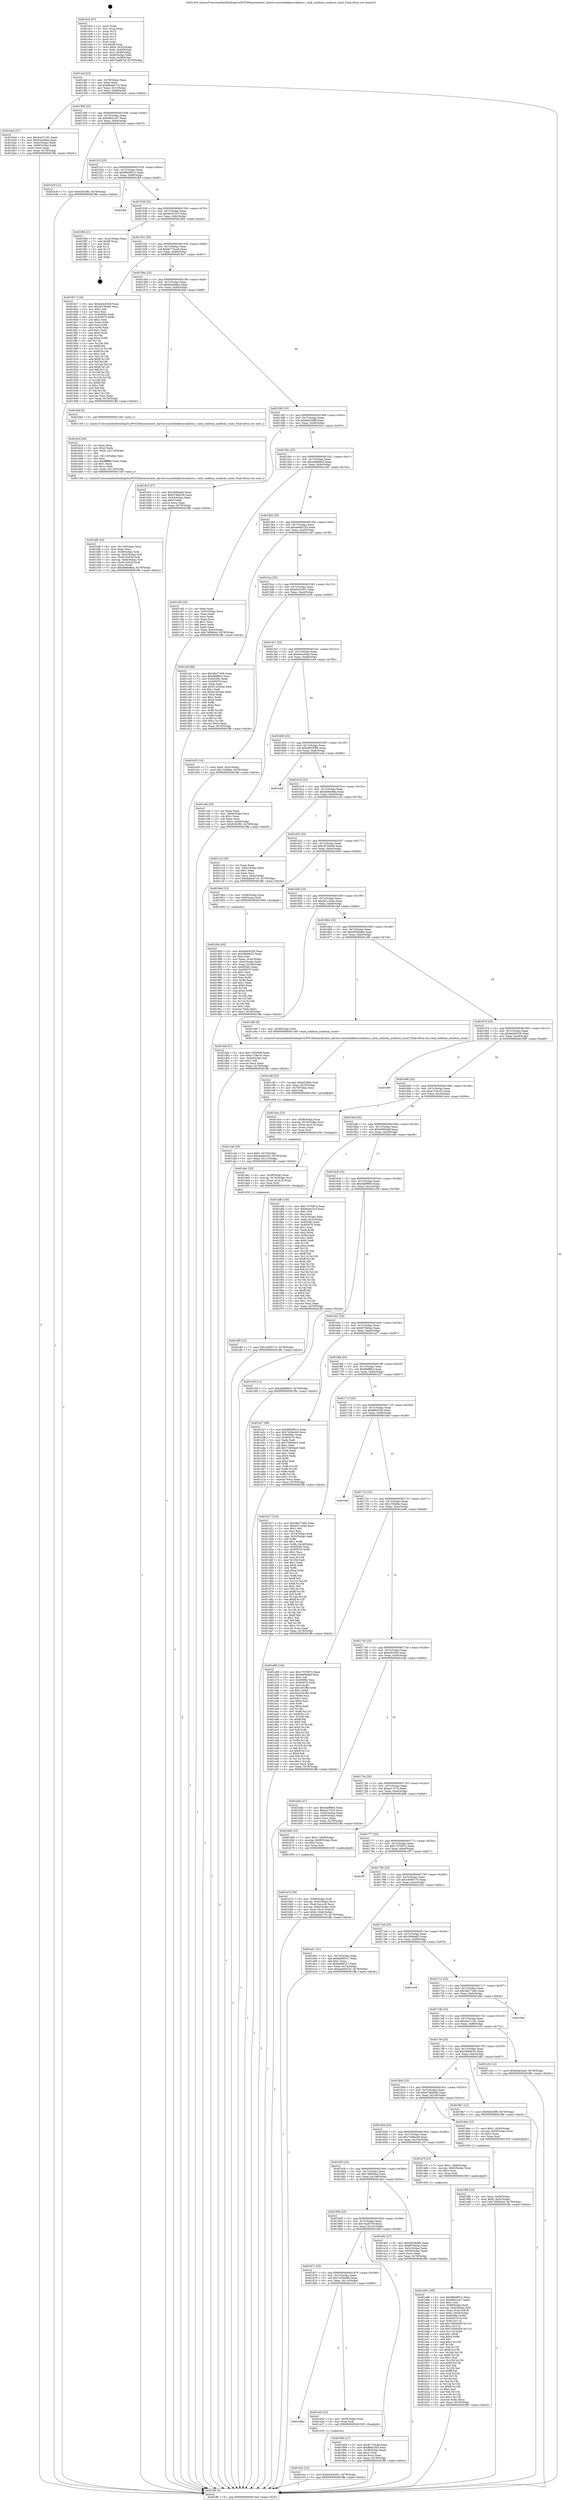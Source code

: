 digraph "0x4014c0" {
  label = "0x4014c0 (/mnt/c/Users/mathe/Desktop/tcc/POCII/binaries/extr_darwin-xnuosfmkkerncoalition.c_task_coalition_nonfocal_count_Final-ollvm.out::main(0))"
  labelloc = "t"
  node[shape=record]

  Entry [label="",width=0.3,height=0.3,shape=circle,fillcolor=black,style=filled]
  "0x4014ef" [label="{
     0x4014ef [23]\l
     | [instrs]\l
     &nbsp;&nbsp;0x4014ef \<+3\>: mov -0x78(%rbp),%eax\l
     &nbsp;&nbsp;0x4014f2 \<+2\>: mov %eax,%ecx\l
     &nbsp;&nbsp;0x4014f4 \<+6\>: sub $0x8aba4716,%ecx\l
     &nbsp;&nbsp;0x4014fa \<+3\>: mov %eax,-0x7c(%rbp)\l
     &nbsp;&nbsp;0x4014fd \<+3\>: mov %ecx,-0x80(%rbp)\l
     &nbsp;&nbsp;0x401500 \<+6\>: je 0000000000401ba4 \<main+0x6e4\>\l
  }"]
  "0x401ba4" [label="{
     0x401ba4 [27]\l
     | [instrs]\l
     &nbsp;&nbsp;0x401ba4 \<+5\>: mov $0x4ae71181,%eax\l
     &nbsp;&nbsp;0x401ba9 \<+5\>: mov $0x9cec8dae,%ecx\l
     &nbsp;&nbsp;0x401bae \<+3\>: mov -0x6c(%rbp),%edx\l
     &nbsp;&nbsp;0x401bb1 \<+3\>: cmp -0x68(%rbp),%edx\l
     &nbsp;&nbsp;0x401bb4 \<+3\>: cmovl %ecx,%eax\l
     &nbsp;&nbsp;0x401bb7 \<+3\>: mov %eax,-0x78(%rbp)\l
     &nbsp;&nbsp;0x401bba \<+5\>: jmp 0000000000401ffe \<main+0xb3e\>\l
  }"]
  "0x401506" [label="{
     0x401506 [25]\l
     | [instrs]\l
     &nbsp;&nbsp;0x401506 \<+5\>: jmp 000000000040150b \<main+0x4b\>\l
     &nbsp;&nbsp;0x40150b \<+3\>: mov -0x7c(%rbp),%eax\l
     &nbsp;&nbsp;0x40150e \<+5\>: sub $0x8f441ee7,%eax\l
     &nbsp;&nbsp;0x401513 \<+6\>: mov %eax,-0x84(%rbp)\l
     &nbsp;&nbsp;0x401519 \<+6\>: je 0000000000401b3f \<main+0x67f\>\l
  }"]
  Exit [label="",width=0.3,height=0.3,shape=circle,fillcolor=black,style=filled,peripheries=2]
  "0x401b3f" [label="{
     0x401b3f [12]\l
     | [instrs]\l
     &nbsp;&nbsp;0x401b3f \<+7\>: movl $0x6281f83,-0x78(%rbp)\l
     &nbsp;&nbsp;0x401b46 \<+5\>: jmp 0000000000401ffe \<main+0xb3e\>\l
  }"]
  "0x40151f" [label="{
     0x40151f [25]\l
     | [instrs]\l
     &nbsp;&nbsp;0x40151f \<+5\>: jmp 0000000000401524 \<main+0x64\>\l
     &nbsp;&nbsp;0x401524 \<+3\>: mov -0x7c(%rbp),%eax\l
     &nbsp;&nbsp;0x401527 \<+5\>: sub $0x99e0601c,%eax\l
     &nbsp;&nbsp;0x40152c \<+6\>: mov %eax,-0x88(%rbp)\l
     &nbsp;&nbsp;0x401532 \<+6\>: je 0000000000401fb5 \<main+0xaf5\>\l
  }"]
  "0x401e2c" [label="{
     0x401e2c [12]\l
     | [instrs]\l
     &nbsp;&nbsp;0x401e2c \<+7\>: movl $0xb043c951,-0x78(%rbp)\l
     &nbsp;&nbsp;0x401e33 \<+5\>: jmp 0000000000401ffe \<main+0xb3e\>\l
  }"]
  "0x401fb5" [label="{
     0x401fb5\l
  }", style=dashed]
  "0x401538" [label="{
     0x401538 [25]\l
     | [instrs]\l
     &nbsp;&nbsp;0x401538 \<+5\>: jmp 000000000040153d \<main+0x7d\>\l
     &nbsp;&nbsp;0x40153d \<+3\>: mov -0x7c(%rbp),%eax\l
     &nbsp;&nbsp;0x401540 \<+5\>: sub $0x9ac615c3,%eax\l
     &nbsp;&nbsp;0x401545 \<+6\>: mov %eax,-0x8c(%rbp)\l
     &nbsp;&nbsp;0x40154b \<+6\>: je 0000000000401f84 \<main+0xac4\>\l
  }"]
  "0x40188a" [label="{
     0x40188a\l
  }", style=dashed]
  "0x401f84" [label="{
     0x401f84 [21]\l
     | [instrs]\l
     &nbsp;&nbsp;0x401f84 \<+3\>: mov -0x2c(%rbp),%eax\l
     &nbsp;&nbsp;0x401f87 \<+7\>: add $0xf8,%rsp\l
     &nbsp;&nbsp;0x401f8e \<+1\>: pop %rbx\l
     &nbsp;&nbsp;0x401f8f \<+2\>: pop %r12\l
     &nbsp;&nbsp;0x401f91 \<+2\>: pop %r13\l
     &nbsp;&nbsp;0x401f93 \<+2\>: pop %r14\l
     &nbsp;&nbsp;0x401f95 \<+2\>: pop %r15\l
     &nbsp;&nbsp;0x401f97 \<+1\>: pop %rbp\l
     &nbsp;&nbsp;0x401f98 \<+1\>: ret\l
  }"]
  "0x401551" [label="{
     0x401551 [25]\l
     | [instrs]\l
     &nbsp;&nbsp;0x401551 \<+5\>: jmp 0000000000401556 \<main+0x96\>\l
     &nbsp;&nbsp;0x401556 \<+3\>: mov -0x7c(%rbp),%eax\l
     &nbsp;&nbsp;0x401559 \<+5\>: sub $0x9c77bca8,%eax\l
     &nbsp;&nbsp;0x40155e \<+6\>: mov %eax,-0x90(%rbp)\l
     &nbsp;&nbsp;0x401564 \<+6\>: je 00000000004018c7 \<main+0x407\>\l
  }"]
  "0x401e20" [label="{
     0x401e20 [12]\l
     | [instrs]\l
     &nbsp;&nbsp;0x401e20 \<+4\>: mov -0x58(%rbp),%rax\l
     &nbsp;&nbsp;0x401e24 \<+3\>: mov %rax,%rdi\l
     &nbsp;&nbsp;0x401e27 \<+5\>: call 0000000000401030 \<free@plt\>\l
     | [calls]\l
     &nbsp;&nbsp;0x401030 \{1\} (unknown)\l
  }"]
  "0x4018c7" [label="{
     0x4018c7 [134]\l
     | [instrs]\l
     &nbsp;&nbsp;0x4018c7 \<+5\>: mov $0xdedc6328,%eax\l
     &nbsp;&nbsp;0x4018cc \<+5\>: mov $0xc915b0e6,%ecx\l
     &nbsp;&nbsp;0x4018d1 \<+2\>: mov $0x1,%dl\l
     &nbsp;&nbsp;0x4018d3 \<+2\>: xor %esi,%esi\l
     &nbsp;&nbsp;0x4018d5 \<+7\>: mov 0x40506c,%edi\l
     &nbsp;&nbsp;0x4018dc \<+8\>: mov 0x405070,%r8d\l
     &nbsp;&nbsp;0x4018e4 \<+3\>: sub $0x1,%esi\l
     &nbsp;&nbsp;0x4018e7 \<+3\>: mov %edi,%r9d\l
     &nbsp;&nbsp;0x4018ea \<+3\>: add %esi,%r9d\l
     &nbsp;&nbsp;0x4018ed \<+4\>: imul %r9d,%edi\l
     &nbsp;&nbsp;0x4018f1 \<+3\>: and $0x1,%edi\l
     &nbsp;&nbsp;0x4018f4 \<+3\>: cmp $0x0,%edi\l
     &nbsp;&nbsp;0x4018f7 \<+4\>: sete %r10b\l
     &nbsp;&nbsp;0x4018fb \<+4\>: cmp $0xa,%r8d\l
     &nbsp;&nbsp;0x4018ff \<+4\>: setl %r11b\l
     &nbsp;&nbsp;0x401903 \<+3\>: mov %r10b,%bl\l
     &nbsp;&nbsp;0x401906 \<+3\>: xor $0xff,%bl\l
     &nbsp;&nbsp;0x401909 \<+3\>: mov %r11b,%r14b\l
     &nbsp;&nbsp;0x40190c \<+4\>: xor $0xff,%r14b\l
     &nbsp;&nbsp;0x401910 \<+3\>: xor $0x1,%dl\l
     &nbsp;&nbsp;0x401913 \<+3\>: mov %bl,%r15b\l
     &nbsp;&nbsp;0x401916 \<+4\>: and $0xff,%r15b\l
     &nbsp;&nbsp;0x40191a \<+3\>: and %dl,%r10b\l
     &nbsp;&nbsp;0x40191d \<+3\>: mov %r14b,%r12b\l
     &nbsp;&nbsp;0x401920 \<+4\>: and $0xff,%r12b\l
     &nbsp;&nbsp;0x401924 \<+3\>: and %dl,%r11b\l
     &nbsp;&nbsp;0x401927 \<+3\>: or %r10b,%r15b\l
     &nbsp;&nbsp;0x40192a \<+3\>: or %r11b,%r12b\l
     &nbsp;&nbsp;0x40192d \<+3\>: xor %r12b,%r15b\l
     &nbsp;&nbsp;0x401930 \<+3\>: or %r14b,%bl\l
     &nbsp;&nbsp;0x401933 \<+3\>: xor $0xff,%bl\l
     &nbsp;&nbsp;0x401936 \<+3\>: or $0x1,%dl\l
     &nbsp;&nbsp;0x401939 \<+2\>: and %dl,%bl\l
     &nbsp;&nbsp;0x40193b \<+3\>: or %bl,%r15b\l
     &nbsp;&nbsp;0x40193e \<+4\>: test $0x1,%r15b\l
     &nbsp;&nbsp;0x401942 \<+3\>: cmovne %ecx,%eax\l
     &nbsp;&nbsp;0x401945 \<+3\>: mov %eax,-0x78(%rbp)\l
     &nbsp;&nbsp;0x401948 \<+5\>: jmp 0000000000401ffe \<main+0xb3e\>\l
  }"]
  "0x40156a" [label="{
     0x40156a [25]\l
     | [instrs]\l
     &nbsp;&nbsp;0x40156a \<+5\>: jmp 000000000040156f \<main+0xaf\>\l
     &nbsp;&nbsp;0x40156f \<+3\>: mov -0x7c(%rbp),%eax\l
     &nbsp;&nbsp;0x401572 \<+5\>: sub $0x9cec8dae,%eax\l
     &nbsp;&nbsp;0x401577 \<+6\>: mov %eax,-0x94(%rbp)\l
     &nbsp;&nbsp;0x40157d \<+6\>: je 0000000000401bbf \<main+0x6ff\>\l
  }"]
  "0x401df5" [label="{
     0x401df5 [12]\l
     | [instrs]\l
     &nbsp;&nbsp;0x401df5 \<+7\>: movl $0x18595170,-0x78(%rbp)\l
     &nbsp;&nbsp;0x401dfc \<+5\>: jmp 0000000000401ffe \<main+0xb3e\>\l
  }"]
  "0x401bbf" [label="{
     0x401bbf [5]\l
     | [instrs]\l
     &nbsp;&nbsp;0x401bbf \<+5\>: call 0000000000401160 \<next_i\>\l
     | [calls]\l
     &nbsp;&nbsp;0x401160 \{1\} (/mnt/c/Users/mathe/Desktop/tcc/POCII/binaries/extr_darwin-xnuosfmkkerncoalition.c_task_coalition_nonfocal_count_Final-ollvm.out::next_i)\l
  }"]
  "0x401583" [label="{
     0x401583 [25]\l
     | [instrs]\l
     &nbsp;&nbsp;0x401583 \<+5\>: jmp 0000000000401588 \<main+0xc8\>\l
     &nbsp;&nbsp;0x401588 \<+3\>: mov -0x7c(%rbp),%eax\l
     &nbsp;&nbsp;0x40158b \<+5\>: sub $0x9e625f8f,%eax\l
     &nbsp;&nbsp;0x401590 \<+6\>: mov %eax,-0x98(%rbp)\l
     &nbsp;&nbsp;0x401596 \<+6\>: je 00000000004019c3 \<main+0x503\>\l
  }"]
  "0x401de1" [label="{
     0x401de1 [20]\l
     | [instrs]\l
     &nbsp;&nbsp;0x401de1 \<+4\>: mov -0x58(%rbp),%rax\l
     &nbsp;&nbsp;0x401de5 \<+4\>: movslq -0x74(%rbp),%rcx\l
     &nbsp;&nbsp;0x401de9 \<+4\>: mov (%rax,%rcx,8),%rax\l
     &nbsp;&nbsp;0x401ded \<+3\>: mov %rax,%rdi\l
     &nbsp;&nbsp;0x401df0 \<+5\>: call 0000000000401030 \<free@plt\>\l
     | [calls]\l
     &nbsp;&nbsp;0x401030 \{1\} (unknown)\l
  }"]
  "0x4019c3" [label="{
     0x4019c3 [27]\l
     | [instrs]\l
     &nbsp;&nbsp;0x4019c3 \<+5\>: mov $0x3006eef3,%eax\l
     &nbsp;&nbsp;0x4019c8 \<+5\>: mov $0x67dbd53b,%ecx\l
     &nbsp;&nbsp;0x4019cd \<+3\>: mov -0x34(%rbp),%edx\l
     &nbsp;&nbsp;0x4019d0 \<+3\>: cmp $0x0,%edx\l
     &nbsp;&nbsp;0x4019d3 \<+3\>: cmove %ecx,%eax\l
     &nbsp;&nbsp;0x4019d6 \<+3\>: mov %eax,-0x78(%rbp)\l
     &nbsp;&nbsp;0x4019d9 \<+5\>: jmp 0000000000401ffe \<main+0xb3e\>\l
  }"]
  "0x40159c" [label="{
     0x40159c [25]\l
     | [instrs]\l
     &nbsp;&nbsp;0x40159c \<+5\>: jmp 00000000004015a1 \<main+0xe1\>\l
     &nbsp;&nbsp;0x4015a1 \<+3\>: mov -0x7c(%rbp),%eax\l
     &nbsp;&nbsp;0x4015a4 \<+5\>: sub $0xa4b899c5,%eax\l
     &nbsp;&nbsp;0x4015a9 \<+6\>: mov %eax,-0x9c(%rbp)\l
     &nbsp;&nbsp;0x4015af \<+6\>: je 0000000000401c65 \<main+0x7a5\>\l
  }"]
  "0x401ca6" [label="{
     0x401ca6 [25]\l
     | [instrs]\l
     &nbsp;&nbsp;0x401ca6 \<+7\>: movl $0x0,-0x74(%rbp)\l
     &nbsp;&nbsp;0x401cad \<+7\>: movl $0xaedd5220,-0x78(%rbp)\l
     &nbsp;&nbsp;0x401cb4 \<+6\>: mov %eax,-0x11c(%rbp)\l
     &nbsp;&nbsp;0x401cba \<+5\>: jmp 0000000000401ffe \<main+0xb3e\>\l
  }"]
  "0x401c65" [label="{
     0x401c65 [33]\l
     | [instrs]\l
     &nbsp;&nbsp;0x401c65 \<+2\>: xor %eax,%eax\l
     &nbsp;&nbsp;0x401c67 \<+3\>: mov -0x5c(%rbp),%ecx\l
     &nbsp;&nbsp;0x401c6a \<+2\>: mov %eax,%edx\l
     &nbsp;&nbsp;0x401c6c \<+2\>: sub %ecx,%edx\l
     &nbsp;&nbsp;0x401c6e \<+2\>: mov %eax,%ecx\l
     &nbsp;&nbsp;0x401c70 \<+3\>: sub $0x1,%ecx\l
     &nbsp;&nbsp;0x401c73 \<+2\>: add %ecx,%edx\l
     &nbsp;&nbsp;0x401c75 \<+2\>: sub %edx,%eax\l
     &nbsp;&nbsp;0x401c77 \<+3\>: mov %eax,-0x5c(%rbp)\l
     &nbsp;&nbsp;0x401c7a \<+7\>: movl $0x74f94b4d,-0x78(%rbp)\l
     &nbsp;&nbsp;0x401c81 \<+5\>: jmp 0000000000401ffe \<main+0xb3e\>\l
  }"]
  "0x4015b5" [label="{
     0x4015b5 [25]\l
     | [instrs]\l
     &nbsp;&nbsp;0x4015b5 \<+5\>: jmp 00000000004015ba \<main+0xfa\>\l
     &nbsp;&nbsp;0x4015ba \<+3\>: mov -0x7c(%rbp),%eax\l
     &nbsp;&nbsp;0x4015bd \<+5\>: sub $0xaedd5220,%eax\l
     &nbsp;&nbsp;0x4015c2 \<+6\>: mov %eax,-0xa0(%rbp)\l
     &nbsp;&nbsp;0x4015c8 \<+6\>: je 0000000000401cbf \<main+0x7ff\>\l
  }"]
  "0x401c8f" [label="{
     0x401c8f [23]\l
     | [instrs]\l
     &nbsp;&nbsp;0x401c8f \<+10\>: movabs $0x4030b6,%rdi\l
     &nbsp;&nbsp;0x401c99 \<+3\>: mov %eax,-0x70(%rbp)\l
     &nbsp;&nbsp;0x401c9c \<+3\>: mov -0x70(%rbp),%esi\l
     &nbsp;&nbsp;0x401c9f \<+2\>: mov $0x0,%al\l
     &nbsp;&nbsp;0x401ca1 \<+5\>: call 0000000000401040 \<printf@plt\>\l
     | [calls]\l
     &nbsp;&nbsp;0x401040 \{1\} (unknown)\l
  }"]
  "0x401cbf" [label="{
     0x401cbf [88]\l
     | [instrs]\l
     &nbsp;&nbsp;0x401cbf \<+5\>: mov $0x38a77e0b,%eax\l
     &nbsp;&nbsp;0x401cc4 \<+5\>: mov $0xf9aff9ce,%ecx\l
     &nbsp;&nbsp;0x401cc9 \<+7\>: mov 0x40506c,%edx\l
     &nbsp;&nbsp;0x401cd0 \<+7\>: mov 0x405070,%esi\l
     &nbsp;&nbsp;0x401cd7 \<+2\>: mov %edx,%edi\l
     &nbsp;&nbsp;0x401cd9 \<+6\>: add $0xd12632ea,%edi\l
     &nbsp;&nbsp;0x401cdf \<+3\>: sub $0x1,%edi\l
     &nbsp;&nbsp;0x401ce2 \<+6\>: sub $0xd12632ea,%edi\l
     &nbsp;&nbsp;0x401ce8 \<+3\>: imul %edi,%edx\l
     &nbsp;&nbsp;0x401ceb \<+3\>: and $0x1,%edx\l
     &nbsp;&nbsp;0x401cee \<+3\>: cmp $0x0,%edx\l
     &nbsp;&nbsp;0x401cf1 \<+4\>: sete %r8b\l
     &nbsp;&nbsp;0x401cf5 \<+3\>: cmp $0xa,%esi\l
     &nbsp;&nbsp;0x401cf8 \<+4\>: setl %r9b\l
     &nbsp;&nbsp;0x401cfc \<+3\>: mov %r8b,%r10b\l
     &nbsp;&nbsp;0x401cff \<+3\>: and %r9b,%r10b\l
     &nbsp;&nbsp;0x401d02 \<+3\>: xor %r9b,%r8b\l
     &nbsp;&nbsp;0x401d05 \<+3\>: or %r8b,%r10b\l
     &nbsp;&nbsp;0x401d08 \<+4\>: test $0x1,%r10b\l
     &nbsp;&nbsp;0x401d0c \<+3\>: cmovne %ecx,%eax\l
     &nbsp;&nbsp;0x401d0f \<+3\>: mov %eax,-0x78(%rbp)\l
     &nbsp;&nbsp;0x401d12 \<+5\>: jmp 0000000000401ffe \<main+0xb3e\>\l
  }"]
  "0x4015ce" [label="{
     0x4015ce [25]\l
     | [instrs]\l
     &nbsp;&nbsp;0x4015ce \<+5\>: jmp 00000000004015d3 \<main+0x113\>\l
     &nbsp;&nbsp;0x4015d3 \<+3\>: mov -0x7c(%rbp),%eax\l
     &nbsp;&nbsp;0x4015d6 \<+5\>: sub $0xb043c951,%eax\l
     &nbsp;&nbsp;0x4015db \<+6\>: mov %eax,-0xa4(%rbp)\l
     &nbsp;&nbsp;0x4015e1 \<+6\>: je 0000000000401e55 \<main+0x995\>\l
  }"]
  "0x401bf0" [label="{
     0x401bf0 [43]\l
     | [instrs]\l
     &nbsp;&nbsp;0x401bf0 \<+6\>: mov -0x118(%rbp),%ecx\l
     &nbsp;&nbsp;0x401bf6 \<+3\>: imul %eax,%ecx\l
     &nbsp;&nbsp;0x401bf9 \<+4\>: mov -0x58(%rbp),%rdi\l
     &nbsp;&nbsp;0x401bfd \<+4\>: movslq -0x5c(%rbp),%r8\l
     &nbsp;&nbsp;0x401c01 \<+4\>: mov (%rdi,%r8,8),%rdi\l
     &nbsp;&nbsp;0x401c05 \<+4\>: movslq -0x64(%rbp),%r8\l
     &nbsp;&nbsp;0x401c09 \<+4\>: mov (%rdi,%r8,8),%rdi\l
     &nbsp;&nbsp;0x401c0d \<+2\>: mov %ecx,(%rdi)\l
     &nbsp;&nbsp;0x401c0f \<+7\>: movl $0xbb8ee8da,-0x78(%rbp)\l
     &nbsp;&nbsp;0x401c16 \<+5\>: jmp 0000000000401ffe \<main+0xb3e\>\l
  }"]
  "0x401e55" [label="{
     0x401e55 [19]\l
     | [instrs]\l
     &nbsp;&nbsp;0x401e55 \<+7\>: movl $0x0,-0x3c(%rbp)\l
     &nbsp;&nbsp;0x401e5c \<+7\>: movl $0x135d66a,-0x78(%rbp)\l
     &nbsp;&nbsp;0x401e63 \<+5\>: jmp 0000000000401ffe \<main+0xb3e\>\l
  }"]
  "0x4015e7" [label="{
     0x4015e7 [25]\l
     | [instrs]\l
     &nbsp;&nbsp;0x4015e7 \<+5\>: jmp 00000000004015ec \<main+0x12c\>\l
     &nbsp;&nbsp;0x4015ec \<+3\>: mov -0x7c(%rbp),%eax\l
     &nbsp;&nbsp;0x4015ef \<+5\>: sub $0xb0ae44a3,%eax\l
     &nbsp;&nbsp;0x4015f4 \<+6\>: mov %eax,-0xa8(%rbp)\l
     &nbsp;&nbsp;0x4015fa \<+6\>: je 0000000000401c40 \<main+0x780\>\l
  }"]
  "0x401bc4" [label="{
     0x401bc4 [44]\l
     | [instrs]\l
     &nbsp;&nbsp;0x401bc4 \<+2\>: xor %ecx,%ecx\l
     &nbsp;&nbsp;0x401bc6 \<+5\>: mov $0x2,%edx\l
     &nbsp;&nbsp;0x401bcb \<+6\>: mov %edx,-0x114(%rbp)\l
     &nbsp;&nbsp;0x401bd1 \<+1\>: cltd\l
     &nbsp;&nbsp;0x401bd2 \<+6\>: mov -0x114(%rbp),%esi\l
     &nbsp;&nbsp;0x401bd8 \<+2\>: idiv %esi\l
     &nbsp;&nbsp;0x401bda \<+6\>: imul $0xfffffffe,%edx,%edx\l
     &nbsp;&nbsp;0x401be0 \<+3\>: sub $0x1,%ecx\l
     &nbsp;&nbsp;0x401be3 \<+2\>: sub %ecx,%edx\l
     &nbsp;&nbsp;0x401be5 \<+6\>: mov %edx,-0x118(%rbp)\l
     &nbsp;&nbsp;0x401beb \<+5\>: call 0000000000401160 \<next_i\>\l
     | [calls]\l
     &nbsp;&nbsp;0x401160 \{1\} (/mnt/c/Users/mathe/Desktop/tcc/POCII/binaries/extr_darwin-xnuosfmkkerncoalition.c_task_coalition_nonfocal_count_Final-ollvm.out::next_i)\l
  }"]
  "0x401c40" [label="{
     0x401c40 [25]\l
     | [instrs]\l
     &nbsp;&nbsp;0x401c40 \<+2\>: xor %eax,%eax\l
     &nbsp;&nbsp;0x401c42 \<+3\>: mov -0x64(%rbp),%ecx\l
     &nbsp;&nbsp;0x401c45 \<+3\>: sub $0x1,%eax\l
     &nbsp;&nbsp;0x401c48 \<+2\>: sub %eax,%ecx\l
     &nbsp;&nbsp;0x401c4a \<+3\>: mov %ecx,-0x64(%rbp)\l
     &nbsp;&nbsp;0x401c4d \<+7\>: movl $0x6281f83,-0x78(%rbp)\l
     &nbsp;&nbsp;0x401c54 \<+5\>: jmp 0000000000401ffe \<main+0xb3e\>\l
  }"]
  "0x401600" [label="{
     0x401600 [25]\l
     | [instrs]\l
     &nbsp;&nbsp;0x401600 \<+5\>: jmp 0000000000401605 \<main+0x145\>\l
     &nbsp;&nbsp;0x401605 \<+3\>: mov -0x7c(%rbp),%eax\l
     &nbsp;&nbsp;0x401608 \<+5\>: sub $0xb90559f5,%eax\l
     &nbsp;&nbsp;0x40160d \<+6\>: mov %eax,-0xac(%rbp)\l
     &nbsp;&nbsp;0x401613 \<+6\>: je 0000000000401e44 \<main+0x984\>\l
  }"]
  "0x401b7d" [label="{
     0x401b7d [39]\l
     | [instrs]\l
     &nbsp;&nbsp;0x401b7d \<+4\>: mov -0x58(%rbp),%rdi\l
     &nbsp;&nbsp;0x401b81 \<+4\>: movslq -0x5c(%rbp),%rcx\l
     &nbsp;&nbsp;0x401b85 \<+4\>: mov (%rdi,%rcx,8),%rcx\l
     &nbsp;&nbsp;0x401b89 \<+4\>: movslq -0x64(%rbp),%rdi\l
     &nbsp;&nbsp;0x401b8d \<+4\>: mov %rax,(%rcx,%rdi,8)\l
     &nbsp;&nbsp;0x401b91 \<+7\>: movl $0x0,-0x6c(%rbp)\l
     &nbsp;&nbsp;0x401b98 \<+7\>: movl $0x8aba4716,-0x78(%rbp)\l
     &nbsp;&nbsp;0x401b9f \<+5\>: jmp 0000000000401ffe \<main+0xb3e\>\l
  }"]
  "0x401e44" [label="{
     0x401e44\l
  }", style=dashed]
  "0x401619" [label="{
     0x401619 [25]\l
     | [instrs]\l
     &nbsp;&nbsp;0x401619 \<+5\>: jmp 000000000040161e \<main+0x15e\>\l
     &nbsp;&nbsp;0x40161e \<+3\>: mov -0x7c(%rbp),%eax\l
     &nbsp;&nbsp;0x401621 \<+5\>: sub $0xbb8ee8da,%eax\l
     &nbsp;&nbsp;0x401626 \<+6\>: mov %eax,-0xb0(%rbp)\l
     &nbsp;&nbsp;0x40162c \<+6\>: je 0000000000401c1b \<main+0x75b\>\l
  }"]
  "0x401a96" [label="{
     0x401a96 [169]\l
     | [instrs]\l
     &nbsp;&nbsp;0x401a96 \<+5\>: mov $0x99e0601c,%ecx\l
     &nbsp;&nbsp;0x401a9b \<+5\>: mov $0x8f441ee7,%edx\l
     &nbsp;&nbsp;0x401aa0 \<+3\>: mov $0x1,%sil\l
     &nbsp;&nbsp;0x401aa3 \<+4\>: mov -0x58(%rbp),%rdi\l
     &nbsp;&nbsp;0x401aa7 \<+4\>: movslq -0x5c(%rbp),%r8\l
     &nbsp;&nbsp;0x401aab \<+4\>: mov %rax,(%rdi,%r8,8)\l
     &nbsp;&nbsp;0x401aaf \<+7\>: movl $0x0,-0x64(%rbp)\l
     &nbsp;&nbsp;0x401ab6 \<+8\>: mov 0x40506c,%r9d\l
     &nbsp;&nbsp;0x401abe \<+8\>: mov 0x405070,%r10d\l
     &nbsp;&nbsp;0x401ac6 \<+3\>: mov %r9d,%r11d\l
     &nbsp;&nbsp;0x401ac9 \<+7\>: add $0x7d3bb459,%r11d\l
     &nbsp;&nbsp;0x401ad0 \<+4\>: sub $0x1,%r11d\l
     &nbsp;&nbsp;0x401ad4 \<+7\>: sub $0x7d3bb459,%r11d\l
     &nbsp;&nbsp;0x401adb \<+4\>: imul %r11d,%r9d\l
     &nbsp;&nbsp;0x401adf \<+4\>: and $0x1,%r9d\l
     &nbsp;&nbsp;0x401ae3 \<+4\>: cmp $0x0,%r9d\l
     &nbsp;&nbsp;0x401ae7 \<+3\>: sete %bl\l
     &nbsp;&nbsp;0x401aea \<+4\>: cmp $0xa,%r10d\l
     &nbsp;&nbsp;0x401aee \<+4\>: setl %r14b\l
     &nbsp;&nbsp;0x401af2 \<+3\>: mov %bl,%r15b\l
     &nbsp;&nbsp;0x401af5 \<+4\>: xor $0xff,%r15b\l
     &nbsp;&nbsp;0x401af9 \<+3\>: mov %r14b,%r12b\l
     &nbsp;&nbsp;0x401afc \<+4\>: xor $0xff,%r12b\l
     &nbsp;&nbsp;0x401b00 \<+4\>: xor $0x1,%sil\l
     &nbsp;&nbsp;0x401b04 \<+3\>: mov %r15b,%r13b\l
     &nbsp;&nbsp;0x401b07 \<+4\>: and $0xff,%r13b\l
     &nbsp;&nbsp;0x401b0b \<+3\>: and %sil,%bl\l
     &nbsp;&nbsp;0x401b0e \<+3\>: mov %r12b,%al\l
     &nbsp;&nbsp;0x401b11 \<+2\>: and $0xff,%al\l
     &nbsp;&nbsp;0x401b13 \<+3\>: and %sil,%r14b\l
     &nbsp;&nbsp;0x401b16 \<+3\>: or %bl,%r13b\l
     &nbsp;&nbsp;0x401b19 \<+3\>: or %r14b,%al\l
     &nbsp;&nbsp;0x401b1c \<+3\>: xor %al,%r13b\l
     &nbsp;&nbsp;0x401b1f \<+3\>: or %r12b,%r15b\l
     &nbsp;&nbsp;0x401b22 \<+4\>: xor $0xff,%r15b\l
     &nbsp;&nbsp;0x401b26 \<+4\>: or $0x1,%sil\l
     &nbsp;&nbsp;0x401b2a \<+3\>: and %sil,%r15b\l
     &nbsp;&nbsp;0x401b2d \<+3\>: or %r15b,%r13b\l
     &nbsp;&nbsp;0x401b30 \<+4\>: test $0x1,%r13b\l
     &nbsp;&nbsp;0x401b34 \<+3\>: cmovne %edx,%ecx\l
     &nbsp;&nbsp;0x401b37 \<+3\>: mov %ecx,-0x78(%rbp)\l
     &nbsp;&nbsp;0x401b3a \<+5\>: jmp 0000000000401ffe \<main+0xb3e\>\l
  }"]
  "0x401c1b" [label="{
     0x401c1b [25]\l
     | [instrs]\l
     &nbsp;&nbsp;0x401c1b \<+2\>: xor %eax,%eax\l
     &nbsp;&nbsp;0x401c1d \<+3\>: mov -0x6c(%rbp),%ecx\l
     &nbsp;&nbsp;0x401c20 \<+3\>: sub $0x1,%eax\l
     &nbsp;&nbsp;0x401c23 \<+2\>: sub %eax,%ecx\l
     &nbsp;&nbsp;0x401c25 \<+3\>: mov %ecx,-0x6c(%rbp)\l
     &nbsp;&nbsp;0x401c28 \<+7\>: movl $0x8aba4716,-0x78(%rbp)\l
     &nbsp;&nbsp;0x401c2f \<+5\>: jmp 0000000000401ffe \<main+0xb3e\>\l
  }"]
  "0x401632" [label="{
     0x401632 [25]\l
     | [instrs]\l
     &nbsp;&nbsp;0x401632 \<+5\>: jmp 0000000000401637 \<main+0x177\>\l
     &nbsp;&nbsp;0x401637 \<+3\>: mov -0x7c(%rbp),%eax\l
     &nbsp;&nbsp;0x40163a \<+5\>: sub $0xc915b0e6,%eax\l
     &nbsp;&nbsp;0x40163f \<+6\>: mov %eax,-0xb4(%rbp)\l
     &nbsp;&nbsp;0x401645 \<+6\>: je 000000000040194d \<main+0x48d\>\l
  }"]
  "0x4019f5" [label="{
     0x4019f5 [23]\l
     | [instrs]\l
     &nbsp;&nbsp;0x4019f5 \<+4\>: mov %rax,-0x58(%rbp)\l
     &nbsp;&nbsp;0x4019f9 \<+7\>: movl $0x0,-0x5c(%rbp)\l
     &nbsp;&nbsp;0x401a00 \<+7\>: movl $0x74f94b4d,-0x78(%rbp)\l
     &nbsp;&nbsp;0x401a07 \<+5\>: jmp 0000000000401ffe \<main+0xb3e\>\l
  }"]
  "0x40194d" [label="{
     0x40194d [13]\l
     | [instrs]\l
     &nbsp;&nbsp;0x40194d \<+4\>: mov -0x48(%rbp),%rax\l
     &nbsp;&nbsp;0x401951 \<+4\>: mov 0x8(%rax),%rdi\l
     &nbsp;&nbsp;0x401955 \<+5\>: call 0000000000401060 \<atoi@plt\>\l
     | [calls]\l
     &nbsp;&nbsp;0x401060 \{1\} (unknown)\l
  }"]
  "0x40164b" [label="{
     0x40164b [25]\l
     | [instrs]\l
     &nbsp;&nbsp;0x40164b \<+5\>: jmp 0000000000401650 \<main+0x190\>\l
     &nbsp;&nbsp;0x401650 \<+3\>: mov -0x7c(%rbp),%eax\l
     &nbsp;&nbsp;0x401653 \<+5\>: sub $0xd51c1b4e,%eax\l
     &nbsp;&nbsp;0x401658 \<+6\>: mov %eax,-0xb8(%rbp)\l
     &nbsp;&nbsp;0x40165e \<+6\>: je 0000000000401daf \<main+0x8ef\>\l
  }"]
  "0x40195a" [label="{
     0x40195a [93]\l
     | [instrs]\l
     &nbsp;&nbsp;0x40195a \<+5\>: mov $0xdedc6328,%ecx\l
     &nbsp;&nbsp;0x40195f \<+5\>: mov $0x5b8efc52,%edx\l
     &nbsp;&nbsp;0x401964 \<+2\>: xor %esi,%esi\l
     &nbsp;&nbsp;0x401966 \<+3\>: mov %eax,-0x4c(%rbp)\l
     &nbsp;&nbsp;0x401969 \<+3\>: mov -0x4c(%rbp),%eax\l
     &nbsp;&nbsp;0x40196c \<+3\>: mov %eax,-0x34(%rbp)\l
     &nbsp;&nbsp;0x40196f \<+7\>: mov 0x40506c,%eax\l
     &nbsp;&nbsp;0x401976 \<+8\>: mov 0x405070,%r8d\l
     &nbsp;&nbsp;0x40197e \<+3\>: sub $0x1,%esi\l
     &nbsp;&nbsp;0x401981 \<+3\>: mov %eax,%r9d\l
     &nbsp;&nbsp;0x401984 \<+3\>: add %esi,%r9d\l
     &nbsp;&nbsp;0x401987 \<+4\>: imul %r9d,%eax\l
     &nbsp;&nbsp;0x40198b \<+3\>: and $0x1,%eax\l
     &nbsp;&nbsp;0x40198e \<+3\>: cmp $0x0,%eax\l
     &nbsp;&nbsp;0x401991 \<+4\>: sete %r10b\l
     &nbsp;&nbsp;0x401995 \<+4\>: cmp $0xa,%r8d\l
     &nbsp;&nbsp;0x401999 \<+4\>: setl %r11b\l
     &nbsp;&nbsp;0x40199d \<+3\>: mov %r10b,%bl\l
     &nbsp;&nbsp;0x4019a0 \<+3\>: and %r11b,%bl\l
     &nbsp;&nbsp;0x4019a3 \<+3\>: xor %r11b,%r10b\l
     &nbsp;&nbsp;0x4019a6 \<+3\>: or %r10b,%bl\l
     &nbsp;&nbsp;0x4019a9 \<+3\>: test $0x1,%bl\l
     &nbsp;&nbsp;0x4019ac \<+3\>: cmovne %edx,%ecx\l
     &nbsp;&nbsp;0x4019af \<+3\>: mov %ecx,-0x78(%rbp)\l
     &nbsp;&nbsp;0x4019b2 \<+5\>: jmp 0000000000401ffe \<main+0xb3e\>\l
  }"]
  "0x401daf" [label="{
     0x401daf [27]\l
     | [instrs]\l
     &nbsp;&nbsp;0x401daf \<+5\>: mov $0x7c55b496,%eax\l
     &nbsp;&nbsp;0x401db4 \<+5\>: mov $0xe719ec3c,%ecx\l
     &nbsp;&nbsp;0x401db9 \<+3\>: mov -0x2d(%rbp),%dl\l
     &nbsp;&nbsp;0x401dbc \<+3\>: test $0x1,%dl\l
     &nbsp;&nbsp;0x401dbf \<+3\>: cmovne %ecx,%eax\l
     &nbsp;&nbsp;0x401dc2 \<+3\>: mov %eax,-0x78(%rbp)\l
     &nbsp;&nbsp;0x401dc5 \<+5\>: jmp 0000000000401ffe \<main+0xb3e\>\l
  }"]
  "0x401664" [label="{
     0x401664 [25]\l
     | [instrs]\l
     &nbsp;&nbsp;0x401664 \<+5\>: jmp 0000000000401669 \<main+0x1a9\>\l
     &nbsp;&nbsp;0x401669 \<+3\>: mov -0x7c(%rbp),%eax\l
     &nbsp;&nbsp;0x40166c \<+5\>: sub $0xd5b36a84,%eax\l
     &nbsp;&nbsp;0x401671 \<+6\>: mov %eax,-0xbc(%rbp)\l
     &nbsp;&nbsp;0x401677 \<+6\>: je 0000000000401c86 \<main+0x7c6\>\l
  }"]
  "0x4014c0" [label="{
     0x4014c0 [47]\l
     | [instrs]\l
     &nbsp;&nbsp;0x4014c0 \<+1\>: push %rbp\l
     &nbsp;&nbsp;0x4014c1 \<+3\>: mov %rsp,%rbp\l
     &nbsp;&nbsp;0x4014c4 \<+2\>: push %r15\l
     &nbsp;&nbsp;0x4014c6 \<+2\>: push %r14\l
     &nbsp;&nbsp;0x4014c8 \<+2\>: push %r13\l
     &nbsp;&nbsp;0x4014ca \<+2\>: push %r12\l
     &nbsp;&nbsp;0x4014cc \<+1\>: push %rbx\l
     &nbsp;&nbsp;0x4014cd \<+7\>: sub $0xf8,%rsp\l
     &nbsp;&nbsp;0x4014d4 \<+7\>: movl $0x0,-0x3c(%rbp)\l
     &nbsp;&nbsp;0x4014db \<+3\>: mov %edi,-0x40(%rbp)\l
     &nbsp;&nbsp;0x4014de \<+4\>: mov %rsi,-0x48(%rbp)\l
     &nbsp;&nbsp;0x4014e2 \<+3\>: mov -0x40(%rbp),%edi\l
     &nbsp;&nbsp;0x4014e5 \<+3\>: mov %edi,-0x38(%rbp)\l
     &nbsp;&nbsp;0x4014e8 \<+7\>: movl $0x7bad074f,-0x78(%rbp)\l
  }"]
  "0x401c86" [label="{
     0x401c86 [9]\l
     | [instrs]\l
     &nbsp;&nbsp;0x401c86 \<+4\>: mov -0x58(%rbp),%rdi\l
     &nbsp;&nbsp;0x401c8a \<+5\>: call 00000000004013d0 \<task_coalition_nonfocal_count\>\l
     | [calls]\l
     &nbsp;&nbsp;0x4013d0 \{1\} (/mnt/c/Users/mathe/Desktop/tcc/POCII/binaries/extr_darwin-xnuosfmkkerncoalition.c_task_coalition_nonfocal_count_Final-ollvm.out::task_coalition_nonfocal_count)\l
  }"]
  "0x40167d" [label="{
     0x40167d [25]\l
     | [instrs]\l
     &nbsp;&nbsp;0x40167d \<+5\>: jmp 0000000000401682 \<main+0x1c2\>\l
     &nbsp;&nbsp;0x401682 \<+3\>: mov -0x7c(%rbp),%eax\l
     &nbsp;&nbsp;0x401685 \<+5\>: sub $0xdedc6328,%eax\l
     &nbsp;&nbsp;0x40168a \<+6\>: mov %eax,-0xc0(%rbp)\l
     &nbsp;&nbsp;0x401690 \<+6\>: je 0000000000401f99 \<main+0xad9\>\l
  }"]
  "0x401ffe" [label="{
     0x401ffe [5]\l
     | [instrs]\l
     &nbsp;&nbsp;0x401ffe \<+5\>: jmp 00000000004014ef \<main+0x2f\>\l
  }"]
  "0x401f99" [label="{
     0x401f99\l
  }", style=dashed]
  "0x401696" [label="{
     0x401696 [25]\l
     | [instrs]\l
     &nbsp;&nbsp;0x401696 \<+5\>: jmp 000000000040169b \<main+0x1db\>\l
     &nbsp;&nbsp;0x40169b \<+3\>: mov -0x7c(%rbp),%eax\l
     &nbsp;&nbsp;0x40169e \<+5\>: sub $0xe719ec3c,%eax\l
     &nbsp;&nbsp;0x4016a3 \<+6\>: mov %eax,-0xc4(%rbp)\l
     &nbsp;&nbsp;0x4016a9 \<+6\>: je 0000000000401dca \<main+0x90a\>\l
  }"]
  "0x401871" [label="{
     0x401871 [25]\l
     | [instrs]\l
     &nbsp;&nbsp;0x401871 \<+5\>: jmp 0000000000401876 \<main+0x3b6\>\l
     &nbsp;&nbsp;0x401876 \<+3\>: mov -0x7c(%rbp),%eax\l
     &nbsp;&nbsp;0x401879 \<+5\>: sub $0x7c55b496,%eax\l
     &nbsp;&nbsp;0x40187e \<+6\>: mov %eax,-0x110(%rbp)\l
     &nbsp;&nbsp;0x401884 \<+6\>: je 0000000000401e20 \<main+0x960\>\l
  }"]
  "0x401dca" [label="{
     0x401dca [23]\l
     | [instrs]\l
     &nbsp;&nbsp;0x401dca \<+4\>: mov -0x58(%rbp),%rax\l
     &nbsp;&nbsp;0x401dce \<+4\>: movslq -0x74(%rbp),%rcx\l
     &nbsp;&nbsp;0x401dd2 \<+4\>: mov (%rax,%rcx,8),%rax\l
     &nbsp;&nbsp;0x401dd6 \<+3\>: mov (%rax),%rax\l
     &nbsp;&nbsp;0x401dd9 \<+3\>: mov %rax,%rdi\l
     &nbsp;&nbsp;0x401ddc \<+5\>: call 0000000000401030 \<free@plt\>\l
     | [calls]\l
     &nbsp;&nbsp;0x401030 \{1\} (unknown)\l
  }"]
  "0x4016af" [label="{
     0x4016af [25]\l
     | [instrs]\l
     &nbsp;&nbsp;0x4016af \<+5\>: jmp 00000000004016b4 \<main+0x1f4\>\l
     &nbsp;&nbsp;0x4016b4 \<+3\>: mov -0x7c(%rbp),%eax\l
     &nbsp;&nbsp;0x4016b7 \<+5\>: sub $0xeb956a8f,%eax\l
     &nbsp;&nbsp;0x4016bc \<+6\>: mov %eax,-0xc8(%rbp)\l
     &nbsp;&nbsp;0x4016c2 \<+6\>: je 0000000000401ef8 \<main+0xa38\>\l
  }"]
  "0x401894" [label="{
     0x401894 [27]\l
     | [instrs]\l
     &nbsp;&nbsp;0x401894 \<+5\>: mov $0x9c77bca8,%eax\l
     &nbsp;&nbsp;0x401899 \<+5\>: mov $0xffe62300,%ecx\l
     &nbsp;&nbsp;0x40189e \<+3\>: mov -0x38(%rbp),%edx\l
     &nbsp;&nbsp;0x4018a1 \<+3\>: cmp $0x2,%edx\l
     &nbsp;&nbsp;0x4018a4 \<+3\>: cmovne %ecx,%eax\l
     &nbsp;&nbsp;0x4018a7 \<+3\>: mov %eax,-0x78(%rbp)\l
     &nbsp;&nbsp;0x4018aa \<+5\>: jmp 0000000000401ffe \<main+0xb3e\>\l
  }"]
  "0x401ef8" [label="{
     0x401ef8 [140]\l
     | [instrs]\l
     &nbsp;&nbsp;0x401ef8 \<+5\>: mov $0x17076872,%eax\l
     &nbsp;&nbsp;0x401efd \<+5\>: mov $0x9ac615c3,%ecx\l
     &nbsp;&nbsp;0x401f02 \<+2\>: mov $0x1,%dl\l
     &nbsp;&nbsp;0x401f04 \<+2\>: xor %esi,%esi\l
     &nbsp;&nbsp;0x401f06 \<+3\>: mov -0x3c(%rbp),%edi\l
     &nbsp;&nbsp;0x401f09 \<+3\>: mov %edi,-0x2c(%rbp)\l
     &nbsp;&nbsp;0x401f0c \<+7\>: mov 0x40506c,%edi\l
     &nbsp;&nbsp;0x401f13 \<+8\>: mov 0x405070,%r8d\l
     &nbsp;&nbsp;0x401f1b \<+3\>: sub $0x1,%esi\l
     &nbsp;&nbsp;0x401f1e \<+3\>: mov %edi,%r9d\l
     &nbsp;&nbsp;0x401f21 \<+3\>: add %esi,%r9d\l
     &nbsp;&nbsp;0x401f24 \<+4\>: imul %r9d,%edi\l
     &nbsp;&nbsp;0x401f28 \<+3\>: and $0x1,%edi\l
     &nbsp;&nbsp;0x401f2b \<+3\>: cmp $0x0,%edi\l
     &nbsp;&nbsp;0x401f2e \<+4\>: sete %r10b\l
     &nbsp;&nbsp;0x401f32 \<+4\>: cmp $0xa,%r8d\l
     &nbsp;&nbsp;0x401f36 \<+4\>: setl %r11b\l
     &nbsp;&nbsp;0x401f3a \<+3\>: mov %r10b,%bl\l
     &nbsp;&nbsp;0x401f3d \<+3\>: xor $0xff,%bl\l
     &nbsp;&nbsp;0x401f40 \<+3\>: mov %r11b,%r14b\l
     &nbsp;&nbsp;0x401f43 \<+4\>: xor $0xff,%r14b\l
     &nbsp;&nbsp;0x401f47 \<+3\>: xor $0x0,%dl\l
     &nbsp;&nbsp;0x401f4a \<+3\>: mov %bl,%r15b\l
     &nbsp;&nbsp;0x401f4d \<+4\>: and $0x0,%r15b\l
     &nbsp;&nbsp;0x401f51 \<+3\>: and %dl,%r10b\l
     &nbsp;&nbsp;0x401f54 \<+3\>: mov %r14b,%r12b\l
     &nbsp;&nbsp;0x401f57 \<+4\>: and $0x0,%r12b\l
     &nbsp;&nbsp;0x401f5b \<+3\>: and %dl,%r11b\l
     &nbsp;&nbsp;0x401f5e \<+3\>: or %r10b,%r15b\l
     &nbsp;&nbsp;0x401f61 \<+3\>: or %r11b,%r12b\l
     &nbsp;&nbsp;0x401f64 \<+3\>: xor %r12b,%r15b\l
     &nbsp;&nbsp;0x401f67 \<+3\>: or %r14b,%bl\l
     &nbsp;&nbsp;0x401f6a \<+3\>: xor $0xff,%bl\l
     &nbsp;&nbsp;0x401f6d \<+3\>: or $0x0,%dl\l
     &nbsp;&nbsp;0x401f70 \<+2\>: and %dl,%bl\l
     &nbsp;&nbsp;0x401f72 \<+3\>: or %bl,%r15b\l
     &nbsp;&nbsp;0x401f75 \<+4\>: test $0x1,%r15b\l
     &nbsp;&nbsp;0x401f79 \<+3\>: cmovne %ecx,%eax\l
     &nbsp;&nbsp;0x401f7c \<+3\>: mov %eax,-0x78(%rbp)\l
     &nbsp;&nbsp;0x401f7f \<+5\>: jmp 0000000000401ffe \<main+0xb3e\>\l
  }"]
  "0x4016c8" [label="{
     0x4016c8 [25]\l
     | [instrs]\l
     &nbsp;&nbsp;0x4016c8 \<+5\>: jmp 00000000004016cd \<main+0x20d\>\l
     &nbsp;&nbsp;0x4016cd \<+3\>: mov -0x7c(%rbp),%eax\l
     &nbsp;&nbsp;0x4016d0 \<+5\>: sub $0xefaf9664,%eax\l
     &nbsp;&nbsp;0x4016d5 \<+6\>: mov %eax,-0xcc(%rbp)\l
     &nbsp;&nbsp;0x4016db \<+6\>: je 0000000000401c59 \<main+0x799\>\l
  }"]
  "0x401858" [label="{
     0x401858 [25]\l
     | [instrs]\l
     &nbsp;&nbsp;0x401858 \<+5\>: jmp 000000000040185d \<main+0x39d\>\l
     &nbsp;&nbsp;0x40185d \<+3\>: mov -0x7c(%rbp),%eax\l
     &nbsp;&nbsp;0x401860 \<+5\>: sub $0x7bad074f,%eax\l
     &nbsp;&nbsp;0x401865 \<+6\>: mov %eax,-0x10c(%rbp)\l
     &nbsp;&nbsp;0x40186b \<+6\>: je 0000000000401894 \<main+0x3d4\>\l
  }"]
  "0x401c59" [label="{
     0x401c59 [12]\l
     | [instrs]\l
     &nbsp;&nbsp;0x401c59 \<+7\>: movl $0xa4b899c5,-0x78(%rbp)\l
     &nbsp;&nbsp;0x401c60 \<+5\>: jmp 0000000000401ffe \<main+0xb3e\>\l
  }"]
  "0x4016e1" [label="{
     0x4016e1 [25]\l
     | [instrs]\l
     &nbsp;&nbsp;0x4016e1 \<+5\>: jmp 00000000004016e6 \<main+0x226\>\l
     &nbsp;&nbsp;0x4016e6 \<+3\>: mov -0x7c(%rbp),%eax\l
     &nbsp;&nbsp;0x4016e9 \<+5\>: sub $0xf670b0ac,%eax\l
     &nbsp;&nbsp;0x4016ee \<+6\>: mov %eax,-0xd0(%rbp)\l
     &nbsp;&nbsp;0x4016f4 \<+6\>: je 0000000000401a27 \<main+0x567\>\l
  }"]
  "0x401a0c" [label="{
     0x401a0c [27]\l
     | [instrs]\l
     &nbsp;&nbsp;0x401a0c \<+5\>: mov $0xd5b36a84,%eax\l
     &nbsp;&nbsp;0x401a11 \<+5\>: mov $0xf670b0ac,%ecx\l
     &nbsp;&nbsp;0x401a16 \<+3\>: mov -0x5c(%rbp),%edx\l
     &nbsp;&nbsp;0x401a19 \<+3\>: cmp -0x50(%rbp),%edx\l
     &nbsp;&nbsp;0x401a1c \<+3\>: cmovl %ecx,%eax\l
     &nbsp;&nbsp;0x401a1f \<+3\>: mov %eax,-0x78(%rbp)\l
     &nbsp;&nbsp;0x401a22 \<+5\>: jmp 0000000000401ffe \<main+0xb3e\>\l
  }"]
  "0x401a27" [label="{
     0x401a27 [88]\l
     | [instrs]\l
     &nbsp;&nbsp;0x401a27 \<+5\>: mov $0x99e0601c,%eax\l
     &nbsp;&nbsp;0x401a2c \<+5\>: mov $0x7449ecb9,%ecx\l
     &nbsp;&nbsp;0x401a31 \<+7\>: mov 0x40506c,%edx\l
     &nbsp;&nbsp;0x401a38 \<+7\>: mov 0x405070,%esi\l
     &nbsp;&nbsp;0x401a3f \<+2\>: mov %edx,%edi\l
     &nbsp;&nbsp;0x401a41 \<+6\>: sub $0x734944e5,%edi\l
     &nbsp;&nbsp;0x401a47 \<+3\>: sub $0x1,%edi\l
     &nbsp;&nbsp;0x401a4a \<+6\>: add $0x734944e5,%edi\l
     &nbsp;&nbsp;0x401a50 \<+3\>: imul %edi,%edx\l
     &nbsp;&nbsp;0x401a53 \<+3\>: and $0x1,%edx\l
     &nbsp;&nbsp;0x401a56 \<+3\>: cmp $0x0,%edx\l
     &nbsp;&nbsp;0x401a59 \<+4\>: sete %r8b\l
     &nbsp;&nbsp;0x401a5d \<+3\>: cmp $0xa,%esi\l
     &nbsp;&nbsp;0x401a60 \<+4\>: setl %r9b\l
     &nbsp;&nbsp;0x401a64 \<+3\>: mov %r8b,%r10b\l
     &nbsp;&nbsp;0x401a67 \<+3\>: and %r9b,%r10b\l
     &nbsp;&nbsp;0x401a6a \<+3\>: xor %r9b,%r8b\l
     &nbsp;&nbsp;0x401a6d \<+3\>: or %r8b,%r10b\l
     &nbsp;&nbsp;0x401a70 \<+4\>: test $0x1,%r10b\l
     &nbsp;&nbsp;0x401a74 \<+3\>: cmovne %ecx,%eax\l
     &nbsp;&nbsp;0x401a77 \<+3\>: mov %eax,-0x78(%rbp)\l
     &nbsp;&nbsp;0x401a7a \<+5\>: jmp 0000000000401ffe \<main+0xb3e\>\l
  }"]
  "0x4016fa" [label="{
     0x4016fa [25]\l
     | [instrs]\l
     &nbsp;&nbsp;0x4016fa \<+5\>: jmp 00000000004016ff \<main+0x23f\>\l
     &nbsp;&nbsp;0x4016ff \<+3\>: mov -0x7c(%rbp),%eax\l
     &nbsp;&nbsp;0x401702 \<+5\>: sub $0xf9aff9ce,%eax\l
     &nbsp;&nbsp;0x401707 \<+6\>: mov %eax,-0xd4(%rbp)\l
     &nbsp;&nbsp;0x40170d \<+6\>: je 0000000000401d17 \<main+0x857\>\l
  }"]
  "0x40183f" [label="{
     0x40183f [25]\l
     | [instrs]\l
     &nbsp;&nbsp;0x40183f \<+5\>: jmp 0000000000401844 \<main+0x384\>\l
     &nbsp;&nbsp;0x401844 \<+3\>: mov -0x7c(%rbp),%eax\l
     &nbsp;&nbsp;0x401847 \<+5\>: sub $0x74f94b4d,%eax\l
     &nbsp;&nbsp;0x40184c \<+6\>: mov %eax,-0x108(%rbp)\l
     &nbsp;&nbsp;0x401852 \<+6\>: je 0000000000401a0c \<main+0x54c\>\l
  }"]
  "0x401d17" [label="{
     0x401d17 [152]\l
     | [instrs]\l
     &nbsp;&nbsp;0x401d17 \<+5\>: mov $0x38a77e0b,%eax\l
     &nbsp;&nbsp;0x401d1c \<+5\>: mov $0xd51c1b4e,%ecx\l
     &nbsp;&nbsp;0x401d21 \<+2\>: mov $0x1,%dl\l
     &nbsp;&nbsp;0x401d23 \<+2\>: xor %esi,%esi\l
     &nbsp;&nbsp;0x401d25 \<+3\>: mov -0x74(%rbp),%edi\l
     &nbsp;&nbsp;0x401d28 \<+3\>: cmp -0x50(%rbp),%edi\l
     &nbsp;&nbsp;0x401d2b \<+4\>: setl %r8b\l
     &nbsp;&nbsp;0x401d2f \<+4\>: and $0x1,%r8b\l
     &nbsp;&nbsp;0x401d33 \<+4\>: mov %r8b,-0x2d(%rbp)\l
     &nbsp;&nbsp;0x401d37 \<+7\>: mov 0x40506c,%edi\l
     &nbsp;&nbsp;0x401d3e \<+8\>: mov 0x405070,%r9d\l
     &nbsp;&nbsp;0x401d46 \<+3\>: sub $0x1,%esi\l
     &nbsp;&nbsp;0x401d49 \<+3\>: mov %edi,%r10d\l
     &nbsp;&nbsp;0x401d4c \<+3\>: add %esi,%r10d\l
     &nbsp;&nbsp;0x401d4f \<+4\>: imul %r10d,%edi\l
     &nbsp;&nbsp;0x401d53 \<+3\>: and $0x1,%edi\l
     &nbsp;&nbsp;0x401d56 \<+3\>: cmp $0x0,%edi\l
     &nbsp;&nbsp;0x401d59 \<+4\>: sete %r8b\l
     &nbsp;&nbsp;0x401d5d \<+4\>: cmp $0xa,%r9d\l
     &nbsp;&nbsp;0x401d61 \<+4\>: setl %r11b\l
     &nbsp;&nbsp;0x401d65 \<+3\>: mov %r8b,%bl\l
     &nbsp;&nbsp;0x401d68 \<+3\>: xor $0xff,%bl\l
     &nbsp;&nbsp;0x401d6b \<+3\>: mov %r11b,%r14b\l
     &nbsp;&nbsp;0x401d6e \<+4\>: xor $0xff,%r14b\l
     &nbsp;&nbsp;0x401d72 \<+3\>: xor $0x1,%dl\l
     &nbsp;&nbsp;0x401d75 \<+3\>: mov %bl,%r15b\l
     &nbsp;&nbsp;0x401d78 \<+4\>: and $0xff,%r15b\l
     &nbsp;&nbsp;0x401d7c \<+3\>: and %dl,%r8b\l
     &nbsp;&nbsp;0x401d7f \<+3\>: mov %r14b,%r12b\l
     &nbsp;&nbsp;0x401d82 \<+4\>: and $0xff,%r12b\l
     &nbsp;&nbsp;0x401d86 \<+3\>: and %dl,%r11b\l
     &nbsp;&nbsp;0x401d89 \<+3\>: or %r8b,%r15b\l
     &nbsp;&nbsp;0x401d8c \<+3\>: or %r11b,%r12b\l
     &nbsp;&nbsp;0x401d8f \<+3\>: xor %r12b,%r15b\l
     &nbsp;&nbsp;0x401d92 \<+3\>: or %r14b,%bl\l
     &nbsp;&nbsp;0x401d95 \<+3\>: xor $0xff,%bl\l
     &nbsp;&nbsp;0x401d98 \<+3\>: or $0x1,%dl\l
     &nbsp;&nbsp;0x401d9b \<+2\>: and %dl,%bl\l
     &nbsp;&nbsp;0x401d9d \<+3\>: or %bl,%r15b\l
     &nbsp;&nbsp;0x401da0 \<+4\>: test $0x1,%r15b\l
     &nbsp;&nbsp;0x401da4 \<+3\>: cmovne %ecx,%eax\l
     &nbsp;&nbsp;0x401da7 \<+3\>: mov %eax,-0x78(%rbp)\l
     &nbsp;&nbsp;0x401daa \<+5\>: jmp 0000000000401ffe \<main+0xb3e\>\l
  }"]
  "0x401713" [label="{
     0x401713 [25]\l
     | [instrs]\l
     &nbsp;&nbsp;0x401713 \<+5\>: jmp 0000000000401718 \<main+0x258\>\l
     &nbsp;&nbsp;0x401718 \<+3\>: mov -0x7c(%rbp),%eax\l
     &nbsp;&nbsp;0x40171b \<+5\>: sub $0xffe62300,%eax\l
     &nbsp;&nbsp;0x401720 \<+6\>: mov %eax,-0xd8(%rbp)\l
     &nbsp;&nbsp;0x401726 \<+6\>: je 00000000004018af \<main+0x3ef\>\l
  }"]
  "0x401a7f" [label="{
     0x401a7f [23]\l
     | [instrs]\l
     &nbsp;&nbsp;0x401a7f \<+7\>: movl $0x1,-0x60(%rbp)\l
     &nbsp;&nbsp;0x401a86 \<+4\>: movslq -0x60(%rbp),%rax\l
     &nbsp;&nbsp;0x401a8a \<+4\>: shl $0x3,%rax\l
     &nbsp;&nbsp;0x401a8e \<+3\>: mov %rax,%rdi\l
     &nbsp;&nbsp;0x401a91 \<+5\>: call 0000000000401050 \<malloc@plt\>\l
     | [calls]\l
     &nbsp;&nbsp;0x401050 \{1\} (unknown)\l
  }"]
  "0x4018af" [label="{
     0x4018af\l
  }", style=dashed]
  "0x40172c" [label="{
     0x40172c [25]\l
     | [instrs]\l
     &nbsp;&nbsp;0x40172c \<+5\>: jmp 0000000000401731 \<main+0x271\>\l
     &nbsp;&nbsp;0x401731 \<+3\>: mov -0x7c(%rbp),%eax\l
     &nbsp;&nbsp;0x401734 \<+5\>: sub $0x135d66a,%eax\l
     &nbsp;&nbsp;0x401739 \<+6\>: mov %eax,-0xdc(%rbp)\l
     &nbsp;&nbsp;0x40173f \<+6\>: je 0000000000401e68 \<main+0x9a8\>\l
  }"]
  "0x401826" [label="{
     0x401826 [25]\l
     | [instrs]\l
     &nbsp;&nbsp;0x401826 \<+5\>: jmp 000000000040182b \<main+0x36b\>\l
     &nbsp;&nbsp;0x40182b \<+3\>: mov -0x7c(%rbp),%eax\l
     &nbsp;&nbsp;0x40182e \<+5\>: sub $0x7449ecb9,%eax\l
     &nbsp;&nbsp;0x401833 \<+6\>: mov %eax,-0x104(%rbp)\l
     &nbsp;&nbsp;0x401839 \<+6\>: je 0000000000401a7f \<main+0x5bf\>\l
  }"]
  "0x401e68" [label="{
     0x401e68 [144]\l
     | [instrs]\l
     &nbsp;&nbsp;0x401e68 \<+5\>: mov $0x17076872,%eax\l
     &nbsp;&nbsp;0x401e6d \<+5\>: mov $0xeb956a8f,%ecx\l
     &nbsp;&nbsp;0x401e72 \<+2\>: mov $0x1,%dl\l
     &nbsp;&nbsp;0x401e74 \<+7\>: mov 0x40506c,%esi\l
     &nbsp;&nbsp;0x401e7b \<+7\>: mov 0x405070,%edi\l
     &nbsp;&nbsp;0x401e82 \<+3\>: mov %esi,%r8d\l
     &nbsp;&nbsp;0x401e85 \<+7\>: sub $0xc301ff4,%r8d\l
     &nbsp;&nbsp;0x401e8c \<+4\>: sub $0x1,%r8d\l
     &nbsp;&nbsp;0x401e90 \<+7\>: add $0xc301ff4,%r8d\l
     &nbsp;&nbsp;0x401e97 \<+4\>: imul %r8d,%esi\l
     &nbsp;&nbsp;0x401e9b \<+3\>: and $0x1,%esi\l
     &nbsp;&nbsp;0x401e9e \<+3\>: cmp $0x0,%esi\l
     &nbsp;&nbsp;0x401ea1 \<+4\>: sete %r9b\l
     &nbsp;&nbsp;0x401ea5 \<+3\>: cmp $0xa,%edi\l
     &nbsp;&nbsp;0x401ea8 \<+4\>: setl %r10b\l
     &nbsp;&nbsp;0x401eac \<+3\>: mov %r9b,%r11b\l
     &nbsp;&nbsp;0x401eaf \<+4\>: xor $0xff,%r11b\l
     &nbsp;&nbsp;0x401eb3 \<+3\>: mov %r10b,%bl\l
     &nbsp;&nbsp;0x401eb6 \<+3\>: xor $0xff,%bl\l
     &nbsp;&nbsp;0x401eb9 \<+3\>: xor $0x0,%dl\l
     &nbsp;&nbsp;0x401ebc \<+3\>: mov %r11b,%r14b\l
     &nbsp;&nbsp;0x401ebf \<+4\>: and $0x0,%r14b\l
     &nbsp;&nbsp;0x401ec3 \<+3\>: and %dl,%r9b\l
     &nbsp;&nbsp;0x401ec6 \<+3\>: mov %bl,%r15b\l
     &nbsp;&nbsp;0x401ec9 \<+4\>: and $0x0,%r15b\l
     &nbsp;&nbsp;0x401ecd \<+3\>: and %dl,%r10b\l
     &nbsp;&nbsp;0x401ed0 \<+3\>: or %r9b,%r14b\l
     &nbsp;&nbsp;0x401ed3 \<+3\>: or %r10b,%r15b\l
     &nbsp;&nbsp;0x401ed6 \<+3\>: xor %r15b,%r14b\l
     &nbsp;&nbsp;0x401ed9 \<+3\>: or %bl,%r11b\l
     &nbsp;&nbsp;0x401edc \<+4\>: xor $0xff,%r11b\l
     &nbsp;&nbsp;0x401ee0 \<+3\>: or $0x0,%dl\l
     &nbsp;&nbsp;0x401ee3 \<+3\>: and %dl,%r11b\l
     &nbsp;&nbsp;0x401ee6 \<+3\>: or %r11b,%r14b\l
     &nbsp;&nbsp;0x401ee9 \<+4\>: test $0x1,%r14b\l
     &nbsp;&nbsp;0x401eed \<+3\>: cmovne %ecx,%eax\l
     &nbsp;&nbsp;0x401ef0 \<+3\>: mov %eax,-0x78(%rbp)\l
     &nbsp;&nbsp;0x401ef3 \<+5\>: jmp 0000000000401ffe \<main+0xb3e\>\l
  }"]
  "0x401745" [label="{
     0x401745 [25]\l
     | [instrs]\l
     &nbsp;&nbsp;0x401745 \<+5\>: jmp 000000000040174a \<main+0x28a\>\l
     &nbsp;&nbsp;0x40174a \<+3\>: mov -0x7c(%rbp),%eax\l
     &nbsp;&nbsp;0x40174d \<+5\>: sub $0x6281f83,%eax\l
     &nbsp;&nbsp;0x401752 \<+6\>: mov %eax,-0xe0(%rbp)\l
     &nbsp;&nbsp;0x401758 \<+6\>: je 0000000000401b4b \<main+0x68b\>\l
  }"]
  "0x4019de" [label="{
     0x4019de [23]\l
     | [instrs]\l
     &nbsp;&nbsp;0x4019de \<+7\>: movl $0x1,-0x50(%rbp)\l
     &nbsp;&nbsp;0x4019e5 \<+4\>: movslq -0x50(%rbp),%rax\l
     &nbsp;&nbsp;0x4019e9 \<+4\>: shl $0x3,%rax\l
     &nbsp;&nbsp;0x4019ed \<+3\>: mov %rax,%rdi\l
     &nbsp;&nbsp;0x4019f0 \<+5\>: call 0000000000401050 \<malloc@plt\>\l
     | [calls]\l
     &nbsp;&nbsp;0x401050 \{1\} (unknown)\l
  }"]
  "0x401b4b" [label="{
     0x401b4b [27]\l
     | [instrs]\l
     &nbsp;&nbsp;0x401b4b \<+5\>: mov $0xefaf9664,%eax\l
     &nbsp;&nbsp;0x401b50 \<+5\>: mov $0xaa17d74,%ecx\l
     &nbsp;&nbsp;0x401b55 \<+3\>: mov -0x64(%rbp),%edx\l
     &nbsp;&nbsp;0x401b58 \<+3\>: cmp -0x60(%rbp),%edx\l
     &nbsp;&nbsp;0x401b5b \<+3\>: cmovl %ecx,%eax\l
     &nbsp;&nbsp;0x401b5e \<+3\>: mov %eax,-0x78(%rbp)\l
     &nbsp;&nbsp;0x401b61 \<+5\>: jmp 0000000000401ffe \<main+0xb3e\>\l
  }"]
  "0x40175e" [label="{
     0x40175e [25]\l
     | [instrs]\l
     &nbsp;&nbsp;0x40175e \<+5\>: jmp 0000000000401763 \<main+0x2a3\>\l
     &nbsp;&nbsp;0x401763 \<+3\>: mov -0x7c(%rbp),%eax\l
     &nbsp;&nbsp;0x401766 \<+5\>: sub $0xaa17d74,%eax\l
     &nbsp;&nbsp;0x40176b \<+6\>: mov %eax,-0xe4(%rbp)\l
     &nbsp;&nbsp;0x401771 \<+6\>: je 0000000000401b66 \<main+0x6a6\>\l
  }"]
  "0x40180d" [label="{
     0x40180d [25]\l
     | [instrs]\l
     &nbsp;&nbsp;0x40180d \<+5\>: jmp 0000000000401812 \<main+0x352\>\l
     &nbsp;&nbsp;0x401812 \<+3\>: mov -0x7c(%rbp),%eax\l
     &nbsp;&nbsp;0x401815 \<+5\>: sub $0x67dbd53b,%eax\l
     &nbsp;&nbsp;0x40181a \<+6\>: mov %eax,-0x100(%rbp)\l
     &nbsp;&nbsp;0x401820 \<+6\>: je 00000000004019de \<main+0x51e\>\l
  }"]
  "0x401b66" [label="{
     0x401b66 [23]\l
     | [instrs]\l
     &nbsp;&nbsp;0x401b66 \<+7\>: movl $0x1,-0x68(%rbp)\l
     &nbsp;&nbsp;0x401b6d \<+4\>: movslq -0x68(%rbp),%rax\l
     &nbsp;&nbsp;0x401b71 \<+4\>: shl $0x2,%rax\l
     &nbsp;&nbsp;0x401b75 \<+3\>: mov %rax,%rdi\l
     &nbsp;&nbsp;0x401b78 \<+5\>: call 0000000000401050 \<malloc@plt\>\l
     | [calls]\l
     &nbsp;&nbsp;0x401050 \{1\} (unknown)\l
  }"]
  "0x401777" [label="{
     0x401777 [25]\l
     | [instrs]\l
     &nbsp;&nbsp;0x401777 \<+5\>: jmp 000000000040177c \<main+0x2bc\>\l
     &nbsp;&nbsp;0x40177c \<+3\>: mov -0x7c(%rbp),%eax\l
     &nbsp;&nbsp;0x40177f \<+5\>: sub $0x17076872,%eax\l
     &nbsp;&nbsp;0x401784 \<+6\>: mov %eax,-0xe8(%rbp)\l
     &nbsp;&nbsp;0x40178a \<+6\>: je 0000000000401ff7 \<main+0xb37\>\l
  }"]
  "0x4019b7" [label="{
     0x4019b7 [12]\l
     | [instrs]\l
     &nbsp;&nbsp;0x4019b7 \<+7\>: movl $0x9e625f8f,-0x78(%rbp)\l
     &nbsp;&nbsp;0x4019be \<+5\>: jmp 0000000000401ffe \<main+0xb3e\>\l
  }"]
  "0x401ff7" [label="{
     0x401ff7\l
  }", style=dashed]
  "0x401790" [label="{
     0x401790 [25]\l
     | [instrs]\l
     &nbsp;&nbsp;0x401790 \<+5\>: jmp 0000000000401795 \<main+0x2d5\>\l
     &nbsp;&nbsp;0x401795 \<+3\>: mov -0x7c(%rbp),%eax\l
     &nbsp;&nbsp;0x401798 \<+5\>: sub $0x18595170,%eax\l
     &nbsp;&nbsp;0x40179d \<+6\>: mov %eax,-0xec(%rbp)\l
     &nbsp;&nbsp;0x4017a3 \<+6\>: je 0000000000401e01 \<main+0x941\>\l
  }"]
  "0x4017f4" [label="{
     0x4017f4 [25]\l
     | [instrs]\l
     &nbsp;&nbsp;0x4017f4 \<+5\>: jmp 00000000004017f9 \<main+0x339\>\l
     &nbsp;&nbsp;0x4017f9 \<+3\>: mov -0x7c(%rbp),%eax\l
     &nbsp;&nbsp;0x4017fc \<+5\>: sub $0x5b8efc52,%eax\l
     &nbsp;&nbsp;0x401801 \<+6\>: mov %eax,-0xfc(%rbp)\l
     &nbsp;&nbsp;0x401807 \<+6\>: je 00000000004019b7 \<main+0x4f7\>\l
  }"]
  "0x401e01" [label="{
     0x401e01 [31]\l
     | [instrs]\l
     &nbsp;&nbsp;0x401e01 \<+3\>: mov -0x74(%rbp),%eax\l
     &nbsp;&nbsp;0x401e04 \<+5\>: add $0x8a90f1e7,%eax\l
     &nbsp;&nbsp;0x401e09 \<+3\>: add $0x1,%eax\l
     &nbsp;&nbsp;0x401e0c \<+5\>: sub $0x8a90f1e7,%eax\l
     &nbsp;&nbsp;0x401e11 \<+3\>: mov %eax,-0x74(%rbp)\l
     &nbsp;&nbsp;0x401e14 \<+7\>: movl $0xaedd5220,-0x78(%rbp)\l
     &nbsp;&nbsp;0x401e1b \<+5\>: jmp 0000000000401ffe \<main+0xb3e\>\l
  }"]
  "0x4017a9" [label="{
     0x4017a9 [25]\l
     | [instrs]\l
     &nbsp;&nbsp;0x4017a9 \<+5\>: jmp 00000000004017ae \<main+0x2ee\>\l
     &nbsp;&nbsp;0x4017ae \<+3\>: mov -0x7c(%rbp),%eax\l
     &nbsp;&nbsp;0x4017b1 \<+5\>: sub $0x3006eef3,%eax\l
     &nbsp;&nbsp;0x4017b6 \<+6\>: mov %eax,-0xf0(%rbp)\l
     &nbsp;&nbsp;0x4017bc \<+6\>: je 0000000000401e38 \<main+0x978\>\l
  }"]
  "0x401c34" [label="{
     0x401c34 [12]\l
     | [instrs]\l
     &nbsp;&nbsp;0x401c34 \<+7\>: movl $0xb0ae44a3,-0x78(%rbp)\l
     &nbsp;&nbsp;0x401c3b \<+5\>: jmp 0000000000401ffe \<main+0xb3e\>\l
  }"]
  "0x401e38" [label="{
     0x401e38\l
  }", style=dashed]
  "0x4017c2" [label="{
     0x4017c2 [25]\l
     | [instrs]\l
     &nbsp;&nbsp;0x4017c2 \<+5\>: jmp 00000000004017c7 \<main+0x307\>\l
     &nbsp;&nbsp;0x4017c7 \<+3\>: mov -0x7c(%rbp),%eax\l
     &nbsp;&nbsp;0x4017ca \<+5\>: sub $0x38a77e0b,%eax\l
     &nbsp;&nbsp;0x4017cf \<+6\>: mov %eax,-0xf4(%rbp)\l
     &nbsp;&nbsp;0x4017d5 \<+6\>: je 0000000000401feb \<main+0xb2b\>\l
  }"]
  "0x4017db" [label="{
     0x4017db [25]\l
     | [instrs]\l
     &nbsp;&nbsp;0x4017db \<+5\>: jmp 00000000004017e0 \<main+0x320\>\l
     &nbsp;&nbsp;0x4017e0 \<+3\>: mov -0x7c(%rbp),%eax\l
     &nbsp;&nbsp;0x4017e3 \<+5\>: sub $0x4ae71181,%eax\l
     &nbsp;&nbsp;0x4017e8 \<+6\>: mov %eax,-0xf8(%rbp)\l
     &nbsp;&nbsp;0x4017ee \<+6\>: je 0000000000401c34 \<main+0x774\>\l
  }"]
  "0x401feb" [label="{
     0x401feb\l
  }", style=dashed]
  Entry -> "0x4014c0" [label=" 1"]
  "0x4014ef" -> "0x401ba4" [label=" 2"]
  "0x4014ef" -> "0x401506" [label=" 34"]
  "0x401f84" -> Exit [label=" 1"]
  "0x401506" -> "0x401b3f" [label=" 1"]
  "0x401506" -> "0x40151f" [label=" 33"]
  "0x401ef8" -> "0x401ffe" [label=" 1"]
  "0x40151f" -> "0x401fb5" [label=" 0"]
  "0x40151f" -> "0x401538" [label=" 33"]
  "0x401e68" -> "0x401ffe" [label=" 1"]
  "0x401538" -> "0x401f84" [label=" 1"]
  "0x401538" -> "0x401551" [label=" 32"]
  "0x401e55" -> "0x401ffe" [label=" 1"]
  "0x401551" -> "0x4018c7" [label=" 1"]
  "0x401551" -> "0x40156a" [label=" 31"]
  "0x401e2c" -> "0x401ffe" [label=" 1"]
  "0x40156a" -> "0x401bbf" [label=" 1"]
  "0x40156a" -> "0x401583" [label=" 30"]
  "0x401871" -> "0x40188a" [label=" 0"]
  "0x401583" -> "0x4019c3" [label=" 1"]
  "0x401583" -> "0x40159c" [label=" 29"]
  "0x401871" -> "0x401e20" [label=" 1"]
  "0x40159c" -> "0x401c65" [label=" 1"]
  "0x40159c" -> "0x4015b5" [label=" 28"]
  "0x401e20" -> "0x401e2c" [label=" 1"]
  "0x4015b5" -> "0x401cbf" [label=" 2"]
  "0x4015b5" -> "0x4015ce" [label=" 26"]
  "0x401e01" -> "0x401ffe" [label=" 1"]
  "0x4015ce" -> "0x401e55" [label=" 1"]
  "0x4015ce" -> "0x4015e7" [label=" 25"]
  "0x401df5" -> "0x401ffe" [label=" 1"]
  "0x4015e7" -> "0x401c40" [label=" 1"]
  "0x4015e7" -> "0x401600" [label=" 24"]
  "0x401de1" -> "0x401df5" [label=" 1"]
  "0x401600" -> "0x401e44" [label=" 0"]
  "0x401600" -> "0x401619" [label=" 24"]
  "0x401dca" -> "0x401de1" [label=" 1"]
  "0x401619" -> "0x401c1b" [label=" 1"]
  "0x401619" -> "0x401632" [label=" 23"]
  "0x401daf" -> "0x401ffe" [label=" 2"]
  "0x401632" -> "0x40194d" [label=" 1"]
  "0x401632" -> "0x40164b" [label=" 22"]
  "0x401d17" -> "0x401ffe" [label=" 2"]
  "0x40164b" -> "0x401daf" [label=" 2"]
  "0x40164b" -> "0x401664" [label=" 20"]
  "0x401cbf" -> "0x401ffe" [label=" 2"]
  "0x401664" -> "0x401c86" [label=" 1"]
  "0x401664" -> "0x40167d" [label=" 19"]
  "0x401ca6" -> "0x401ffe" [label=" 1"]
  "0x40167d" -> "0x401f99" [label=" 0"]
  "0x40167d" -> "0x401696" [label=" 19"]
  "0x401c8f" -> "0x401ca6" [label=" 1"]
  "0x401696" -> "0x401dca" [label=" 1"]
  "0x401696" -> "0x4016af" [label=" 18"]
  "0x401c86" -> "0x401c8f" [label=" 1"]
  "0x4016af" -> "0x401ef8" [label=" 1"]
  "0x4016af" -> "0x4016c8" [label=" 17"]
  "0x401c65" -> "0x401ffe" [label=" 1"]
  "0x4016c8" -> "0x401c59" [label=" 1"]
  "0x4016c8" -> "0x4016e1" [label=" 16"]
  "0x401c40" -> "0x401ffe" [label=" 1"]
  "0x4016e1" -> "0x401a27" [label=" 1"]
  "0x4016e1" -> "0x4016fa" [label=" 15"]
  "0x401c34" -> "0x401ffe" [label=" 1"]
  "0x4016fa" -> "0x401d17" [label=" 2"]
  "0x4016fa" -> "0x401713" [label=" 13"]
  "0x401bf0" -> "0x401ffe" [label=" 1"]
  "0x401713" -> "0x4018af" [label=" 0"]
  "0x401713" -> "0x40172c" [label=" 13"]
  "0x401bc4" -> "0x401bf0" [label=" 1"]
  "0x40172c" -> "0x401e68" [label=" 1"]
  "0x40172c" -> "0x401745" [label=" 12"]
  "0x401ba4" -> "0x401ffe" [label=" 2"]
  "0x401745" -> "0x401b4b" [label=" 2"]
  "0x401745" -> "0x40175e" [label=" 10"]
  "0x401b7d" -> "0x401ffe" [label=" 1"]
  "0x40175e" -> "0x401b66" [label=" 1"]
  "0x40175e" -> "0x401777" [label=" 9"]
  "0x401b4b" -> "0x401ffe" [label=" 2"]
  "0x401777" -> "0x401ff7" [label=" 0"]
  "0x401777" -> "0x401790" [label=" 9"]
  "0x401b3f" -> "0x401ffe" [label=" 1"]
  "0x401790" -> "0x401e01" [label=" 1"]
  "0x401790" -> "0x4017a9" [label=" 8"]
  "0x401a7f" -> "0x401a96" [label=" 1"]
  "0x4017a9" -> "0x401e38" [label=" 0"]
  "0x4017a9" -> "0x4017c2" [label=" 8"]
  "0x401a27" -> "0x401ffe" [label=" 1"]
  "0x4017c2" -> "0x401feb" [label=" 0"]
  "0x4017c2" -> "0x4017db" [label=" 8"]
  "0x401a0c" -> "0x401ffe" [label=" 2"]
  "0x4017db" -> "0x401c34" [label=" 1"]
  "0x4017db" -> "0x4017f4" [label=" 7"]
  "0x401a96" -> "0x401ffe" [label=" 1"]
  "0x4017f4" -> "0x4019b7" [label=" 1"]
  "0x4017f4" -> "0x40180d" [label=" 6"]
  "0x401b66" -> "0x401b7d" [label=" 1"]
  "0x40180d" -> "0x4019de" [label=" 1"]
  "0x40180d" -> "0x401826" [label=" 5"]
  "0x401bbf" -> "0x401bc4" [label=" 1"]
  "0x401826" -> "0x401a7f" [label=" 1"]
  "0x401826" -> "0x40183f" [label=" 4"]
  "0x401c1b" -> "0x401ffe" [label=" 1"]
  "0x40183f" -> "0x401a0c" [label=" 2"]
  "0x40183f" -> "0x401858" [label=" 2"]
  "0x401c59" -> "0x401ffe" [label=" 1"]
  "0x401858" -> "0x401894" [label=" 1"]
  "0x401858" -> "0x401871" [label=" 1"]
  "0x401894" -> "0x401ffe" [label=" 1"]
  "0x4014c0" -> "0x4014ef" [label=" 1"]
  "0x401ffe" -> "0x4014ef" [label=" 35"]
  "0x4018c7" -> "0x401ffe" [label=" 1"]
  "0x40194d" -> "0x40195a" [label=" 1"]
  "0x40195a" -> "0x401ffe" [label=" 1"]
  "0x4019b7" -> "0x401ffe" [label=" 1"]
  "0x4019c3" -> "0x401ffe" [label=" 1"]
  "0x4019de" -> "0x4019f5" [label=" 1"]
  "0x4019f5" -> "0x401ffe" [label=" 1"]
}
